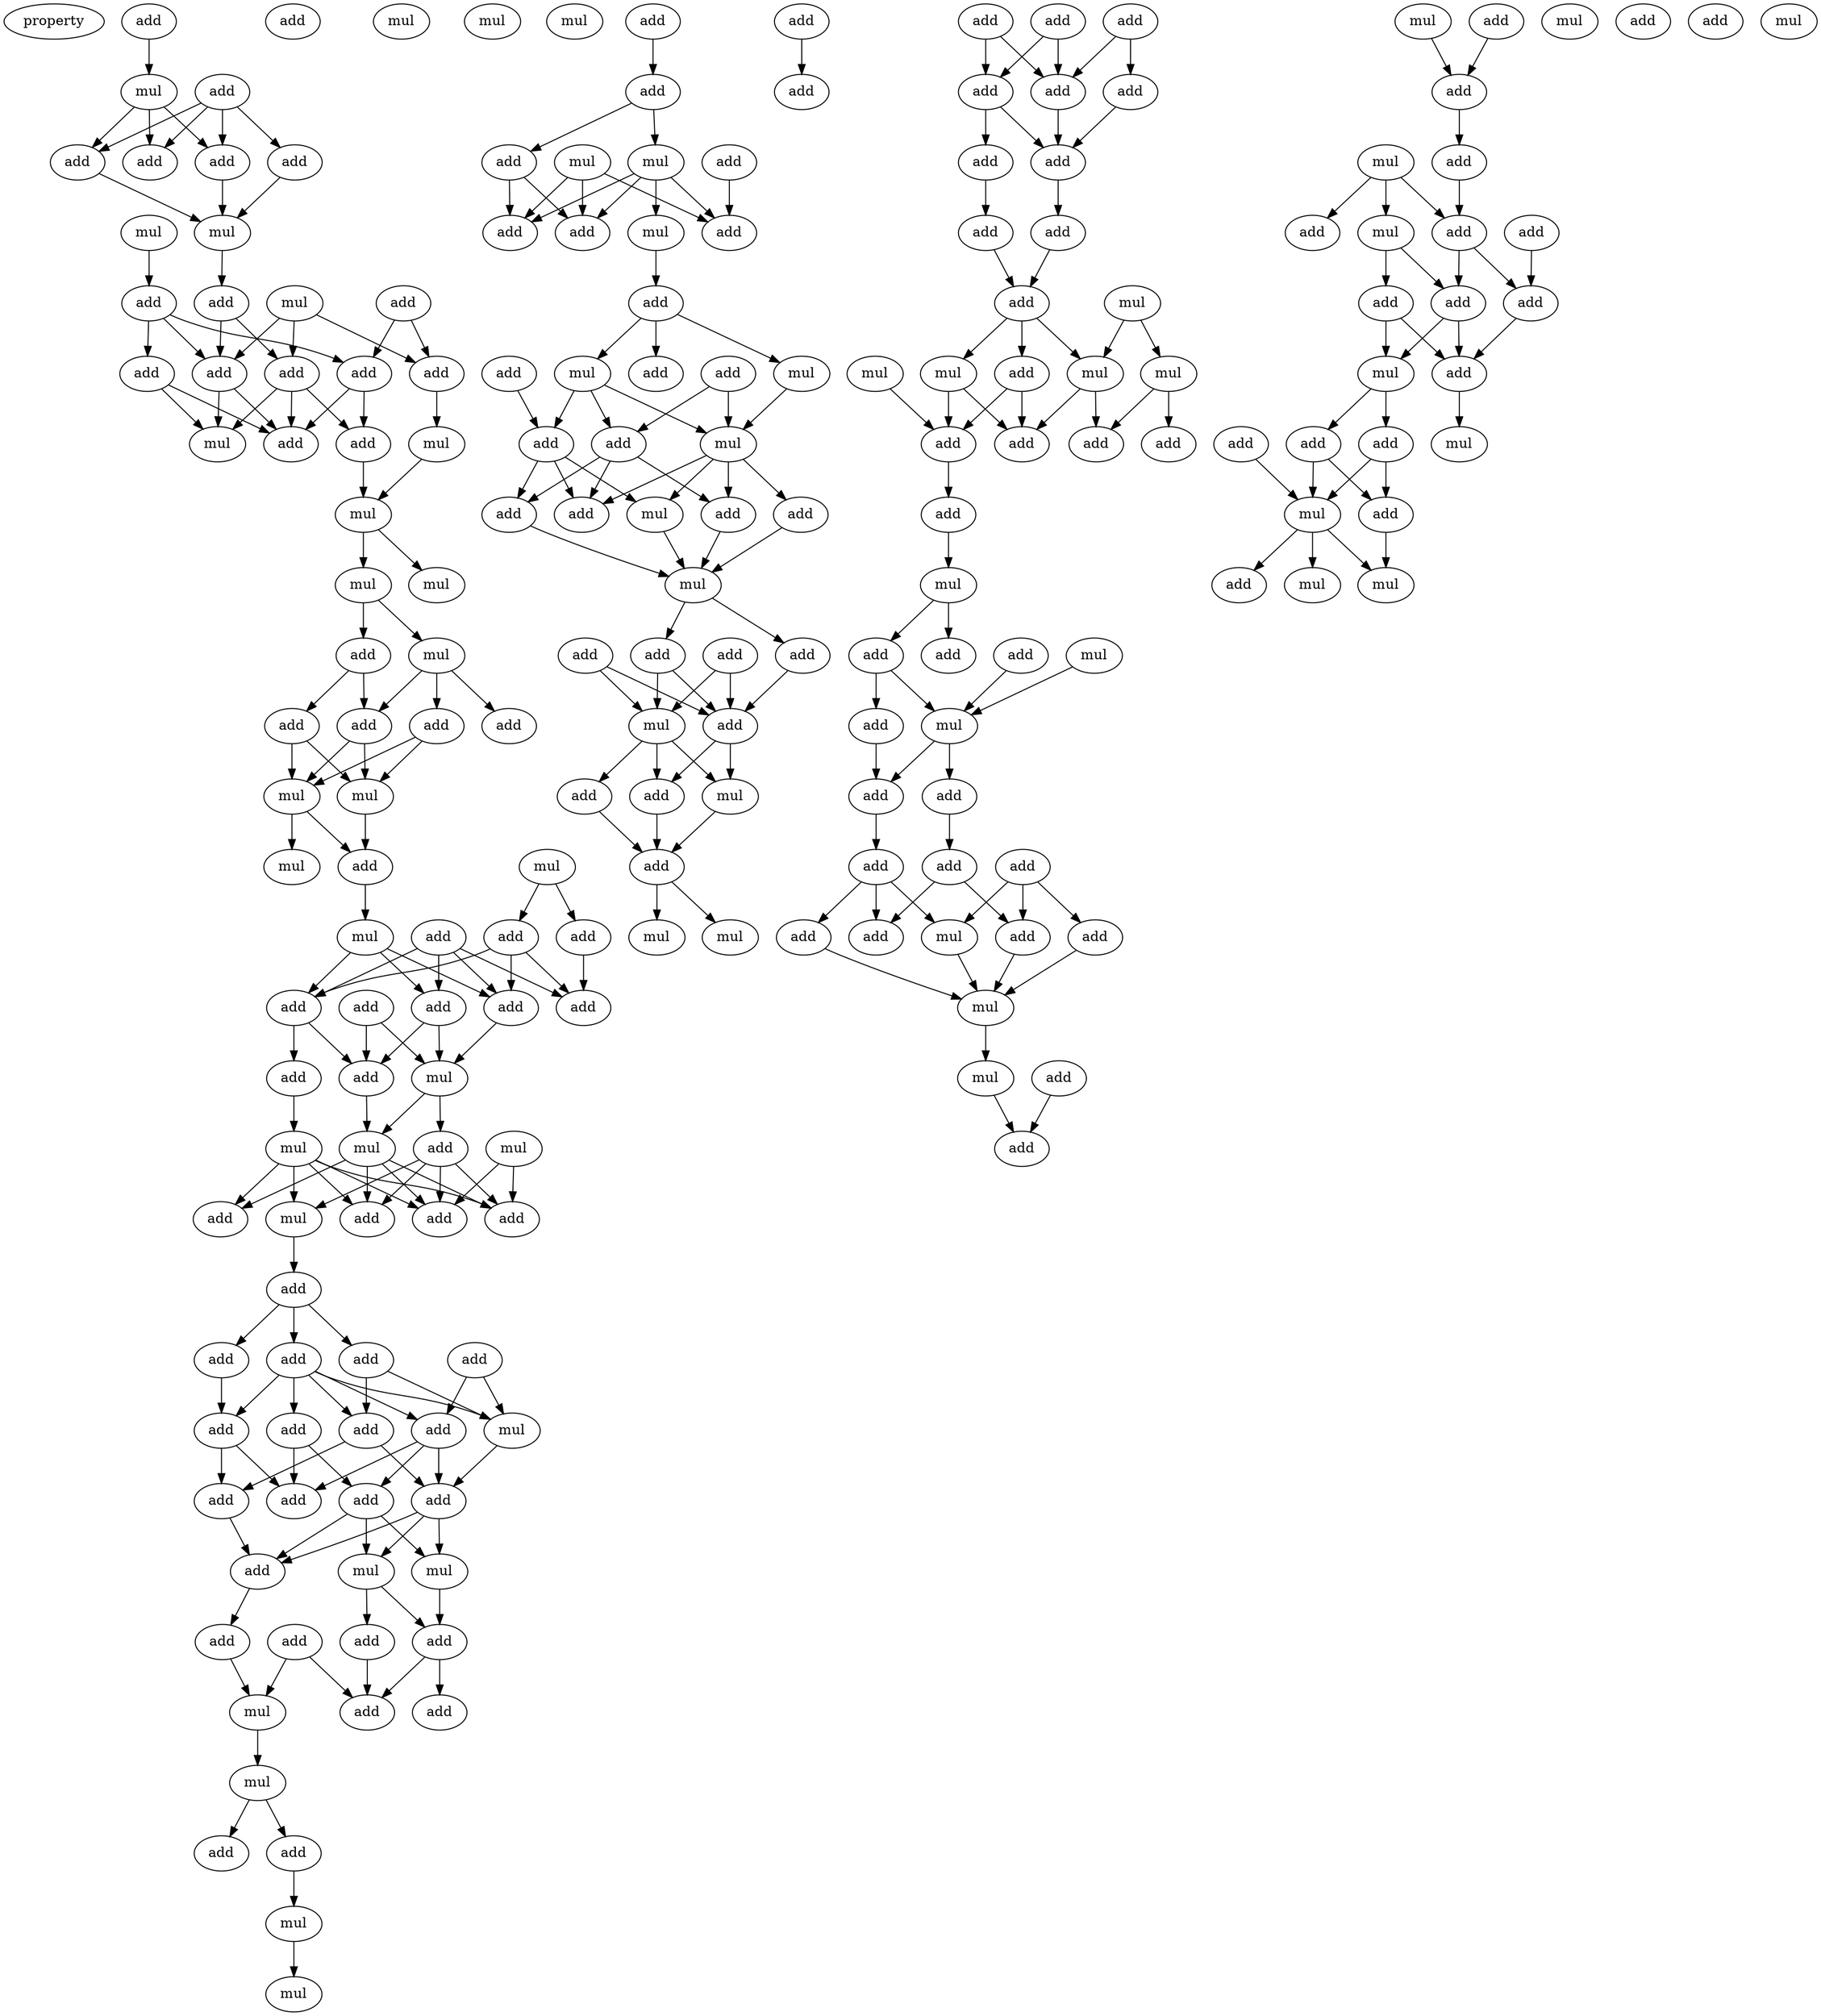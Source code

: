 digraph {
    node [fontcolor=black]
    property [mul=2,lf=1.2]
    0 [ label = add ];
    1 [ label = add ];
    2 [ label = mul ];
    3 [ label = add ];
    4 [ label = add ];
    5 [ label = add ];
    6 [ label = add ];
    7 [ label = add ];
    8 [ label = mul ];
    9 [ label = mul ];
    10 [ label = add ];
    11 [ label = add ];
    12 [ label = mul ];
    13 [ label = add ];
    14 [ label = add ];
    15 [ label = add ];
    16 [ label = add ];
    17 [ label = add ];
    18 [ label = add ];
    19 [ label = mul ];
    20 [ label = add ];
    21 [ label = add ];
    22 [ label = mul ];
    23 [ label = mul ];
    24 [ label = mul ];
    25 [ label = mul ];
    26 [ label = mul ];
    27 [ label = add ];
    28 [ label = mul ];
    29 [ label = add ];
    30 [ label = mul ];
    31 [ label = add ];
    32 [ label = add ];
    33 [ label = add ];
    34 [ label = mul ];
    35 [ label = mul ];
    36 [ label = mul ];
    37 [ label = mul ];
    38 [ label = add ];
    39 [ label = add ];
    40 [ label = mul ];
    41 [ label = add ];
    42 [ label = add ];
    43 [ label = add ];
    44 [ label = add ];
    45 [ label = add ];
    46 [ label = add ];
    47 [ label = add ];
    48 [ label = add ];
    49 [ label = mul ];
    50 [ label = add ];
    51 [ label = mul ];
    52 [ label = mul ];
    53 [ label = mul ];
    54 [ label = add ];
    55 [ label = add ];
    56 [ label = add ];
    57 [ label = add ];
    58 [ label = add ];
    59 [ label = mul ];
    60 [ label = add ];
    61 [ label = add ];
    62 [ label = add ];
    63 [ label = add ];
    64 [ label = add ];
    65 [ label = add ];
    66 [ label = add ];
    67 [ label = add ];
    68 [ label = add ];
    69 [ label = mul ];
    70 [ label = add ];
    71 [ label = add ];
    72 [ label = add ];
    73 [ label = add ];
    74 [ label = mul ];
    75 [ label = mul ];
    76 [ label = add ];
    77 [ label = add ];
    78 [ label = add ];
    79 [ label = add ];
    80 [ label = add ];
    81 [ label = mul ];
    82 [ label = add ];
    83 [ label = add ];
    84 [ label = mul ];
    85 [ label = add ];
    86 [ label = add ];
    87 [ label = mul ];
    88 [ label = mul ];
    89 [ label = add ];
    90 [ label = mul ];
    91 [ label = add ];
    92 [ label = mul ];
    93 [ label = add ];
    94 [ label = mul ];
    95 [ label = add ];
    96 [ label = add ];
    97 [ label = mul ];
    98 [ label = add ];
    99 [ label = add ];
    100 [ label = add ];
    101 [ label = mul ];
    102 [ label = add ];
    103 [ label = add ];
    104 [ label = mul ];
    105 [ label = add ];
    106 [ label = add ];
    107 [ label = mul ];
    108 [ label = add ];
    109 [ label = add ];
    110 [ label = add ];
    111 [ label = add ];
    112 [ label = add ];
    113 [ label = mul ];
    114 [ label = mul ];
    115 [ label = add ];
    116 [ label = add ];
    117 [ label = add ];
    118 [ label = add ];
    119 [ label = add ];
    120 [ label = mul ];
    121 [ label = add ];
    122 [ label = add ];
    123 [ label = mul ];
    124 [ label = add ];
    125 [ label = mul ];
    126 [ label = add ];
    127 [ label = mul ];
    128 [ label = add ];
    129 [ label = add ];
    130 [ label = add ];
    131 [ label = add ];
    132 [ label = add ];
    133 [ label = add ];
    134 [ label = add ];
    135 [ label = add ];
    136 [ label = add ];
    137 [ label = add ];
    138 [ label = add ];
    139 [ label = add ];
    140 [ label = mul ];
    141 [ label = mul ];
    142 [ label = add ];
    143 [ label = mul ];
    144 [ label = mul ];
    145 [ label = mul ];
    146 [ label = add ];
    147 [ label = add ];
    148 [ label = add ];
    149 [ label = add ];
    150 [ label = add ];
    151 [ label = mul ];
    152 [ label = add ];
    153 [ label = mul ];
    154 [ label = add ];
    155 [ label = add ];
    156 [ label = mul ];
    157 [ label = add ];
    158 [ label = add ];
    159 [ label = add ];
    160 [ label = add ];
    161 [ label = add ];
    162 [ label = add ];
    163 [ label = add ];
    164 [ label = add ];
    165 [ label = mul ];
    166 [ label = add ];
    167 [ label = add ];
    168 [ label = mul ];
    169 [ label = add ];
    170 [ label = mul ];
    171 [ label = add ];
    172 [ label = mul ];
    173 [ label = mul ];
    174 [ label = add ];
    175 [ label = add ];
    176 [ label = add ];
    177 [ label = mul ];
    178 [ label = mul ];
    179 [ label = add ];
    180 [ label = add ];
    181 [ label = add ];
    182 [ label = add ];
    183 [ label = add ];
    184 [ label = add ];
    185 [ label = add ];
    186 [ label = mul ];
    187 [ label = add ];
    188 [ label = add ];
    189 [ label = add ];
    190 [ label = add ];
    191 [ label = mul ];
    192 [ label = mul ];
    193 [ label = add ];
    194 [ label = add ];
    195 [ label = mul ];
    196 [ label = mul ];
    197 [ label = add ];
    198 [ label = mul ];
    0 -> 2 [ name = 0 ];
    2 -> 4 [ name = 1 ];
    2 -> 6 [ name = 2 ];
    2 -> 7 [ name = 3 ];
    3 -> 4 [ name = 4 ];
    3 -> 5 [ name = 5 ];
    3 -> 6 [ name = 6 ];
    3 -> 7 [ name = 7 ];
    4 -> 8 [ name = 8 ];
    5 -> 8 [ name = 9 ];
    6 -> 8 [ name = 10 ];
    8 -> 10 [ name = 11 ];
    9 -> 13 [ name = 12 ];
    10 -> 14 [ name = 13 ];
    10 -> 15 [ name = 14 ];
    11 -> 16 [ name = 15 ];
    11 -> 18 [ name = 16 ];
    12 -> 14 [ name = 17 ];
    12 -> 15 [ name = 18 ];
    12 -> 16 [ name = 19 ];
    13 -> 15 [ name = 20 ];
    13 -> 17 [ name = 21 ];
    13 -> 18 [ name = 22 ];
    14 -> 20 [ name = 23 ];
    14 -> 21 [ name = 24 ];
    14 -> 22 [ name = 25 ];
    15 -> 21 [ name = 26 ];
    15 -> 22 [ name = 27 ];
    16 -> 19 [ name = 28 ];
    17 -> 21 [ name = 29 ];
    17 -> 22 [ name = 30 ];
    18 -> 20 [ name = 31 ];
    18 -> 21 [ name = 32 ];
    19 -> 23 [ name = 33 ];
    20 -> 23 [ name = 34 ];
    23 -> 24 [ name = 35 ];
    23 -> 25 [ name = 36 ];
    24 -> 27 [ name = 37 ];
    24 -> 28 [ name = 38 ];
    27 -> 31 [ name = 39 ];
    27 -> 33 [ name = 40 ];
    28 -> 29 [ name = 41 ];
    28 -> 32 [ name = 42 ];
    28 -> 33 [ name = 43 ];
    29 -> 34 [ name = 44 ];
    29 -> 35 [ name = 45 ];
    31 -> 34 [ name = 46 ];
    31 -> 35 [ name = 47 ];
    33 -> 34 [ name = 48 ];
    33 -> 35 [ name = 49 ];
    34 -> 37 [ name = 50 ];
    34 -> 38 [ name = 51 ];
    35 -> 38 [ name = 52 ];
    36 -> 39 [ name = 53 ];
    36 -> 41 [ name = 54 ];
    38 -> 40 [ name = 55 ];
    39 -> 43 [ name = 56 ];
    39 -> 44 [ name = 57 ];
    39 -> 45 [ name = 58 ];
    40 -> 43 [ name = 59 ];
    40 -> 45 [ name = 60 ];
    40 -> 46 [ name = 61 ];
    41 -> 44 [ name = 62 ];
    42 -> 43 [ name = 63 ];
    42 -> 44 [ name = 64 ];
    42 -> 45 [ name = 65 ];
    42 -> 46 [ name = 66 ];
    43 -> 49 [ name = 67 ];
    45 -> 48 [ name = 68 ];
    45 -> 50 [ name = 69 ];
    46 -> 48 [ name = 70 ];
    46 -> 49 [ name = 71 ];
    47 -> 48 [ name = 72 ];
    47 -> 49 [ name = 73 ];
    48 -> 53 [ name = 74 ];
    49 -> 53 [ name = 75 ];
    49 -> 54 [ name = 76 ];
    50 -> 52 [ name = 77 ];
    51 -> 55 [ name = 78 ];
    51 -> 57 [ name = 79 ];
    52 -> 55 [ name = 80 ];
    52 -> 56 [ name = 81 ];
    52 -> 57 [ name = 82 ];
    52 -> 58 [ name = 83 ];
    52 -> 59 [ name = 84 ];
    53 -> 55 [ name = 85 ];
    53 -> 56 [ name = 86 ];
    53 -> 57 [ name = 87 ];
    53 -> 58 [ name = 88 ];
    54 -> 55 [ name = 89 ];
    54 -> 56 [ name = 90 ];
    54 -> 57 [ name = 91 ];
    54 -> 59 [ name = 92 ];
    59 -> 60 [ name = 93 ];
    60 -> 62 [ name = 94 ];
    60 -> 63 [ name = 95 ];
    60 -> 64 [ name = 96 ];
    61 -> 66 [ name = 97 ];
    61 -> 69 [ name = 98 ];
    62 -> 68 [ name = 99 ];
    62 -> 69 [ name = 100 ];
    63 -> 65 [ name = 101 ];
    63 -> 66 [ name = 102 ];
    63 -> 67 [ name = 103 ];
    63 -> 68 [ name = 104 ];
    63 -> 69 [ name = 105 ];
    64 -> 65 [ name = 106 ];
    65 -> 70 [ name = 107 ];
    65 -> 71 [ name = 108 ];
    66 -> 70 [ name = 109 ];
    66 -> 72 [ name = 110 ];
    66 -> 73 [ name = 111 ];
    67 -> 70 [ name = 112 ];
    67 -> 73 [ name = 113 ];
    68 -> 71 [ name = 114 ];
    68 -> 72 [ name = 115 ];
    69 -> 72 [ name = 116 ];
    71 -> 76 [ name = 117 ];
    72 -> 74 [ name = 118 ];
    72 -> 75 [ name = 119 ];
    72 -> 76 [ name = 120 ];
    73 -> 74 [ name = 121 ];
    73 -> 75 [ name = 122 ];
    73 -> 76 [ name = 123 ];
    74 -> 77 [ name = 124 ];
    74 -> 80 [ name = 125 ];
    75 -> 77 [ name = 126 ];
    76 -> 79 [ name = 127 ];
    77 -> 82 [ name = 128 ];
    77 -> 83 [ name = 129 ];
    78 -> 81 [ name = 130 ];
    78 -> 83 [ name = 131 ];
    79 -> 81 [ name = 132 ];
    80 -> 83 [ name = 133 ];
    81 -> 84 [ name = 134 ];
    84 -> 85 [ name = 135 ];
    84 -> 86 [ name = 136 ];
    86 -> 88 [ name = 137 ];
    88 -> 90 [ name = 138 ];
    89 -> 91 [ name = 139 ];
    91 -> 94 [ name = 140 ];
    91 -> 95 [ name = 141 ];
    92 -> 96 [ name = 142 ];
    92 -> 98 [ name = 143 ];
    92 -> 99 [ name = 144 ];
    93 -> 99 [ name = 145 ];
    94 -> 96 [ name = 146 ];
    94 -> 97 [ name = 147 ];
    94 -> 98 [ name = 148 ];
    94 -> 99 [ name = 149 ];
    95 -> 96 [ name = 150 ];
    95 -> 98 [ name = 151 ];
    97 -> 100 [ name = 152 ];
    100 -> 101 [ name = 153 ];
    100 -> 104 [ name = 154 ];
    100 -> 105 [ name = 155 ];
    101 -> 106 [ name = 156 ];
    101 -> 107 [ name = 157 ];
    101 -> 108 [ name = 158 ];
    102 -> 108 [ name = 159 ];
    103 -> 106 [ name = 160 ];
    103 -> 107 [ name = 161 ];
    104 -> 107 [ name = 162 ];
    106 -> 110 [ name = 163 ];
    106 -> 111 [ name = 164 ];
    106 -> 112 [ name = 165 ];
    107 -> 109 [ name = 166 ];
    107 -> 110 [ name = 167 ];
    107 -> 112 [ name = 168 ];
    107 -> 113 [ name = 169 ];
    108 -> 111 [ name = 170 ];
    108 -> 112 [ name = 171 ];
    108 -> 113 [ name = 172 ];
    109 -> 114 [ name = 173 ];
    110 -> 114 [ name = 174 ];
    111 -> 114 [ name = 175 ];
    113 -> 114 [ name = 176 ];
    114 -> 117 [ name = 177 ];
    114 -> 118 [ name = 178 ];
    115 -> 119 [ name = 179 ];
    115 -> 120 [ name = 180 ];
    116 -> 119 [ name = 181 ];
    116 -> 120 [ name = 182 ];
    117 -> 119 [ name = 183 ];
    118 -> 119 [ name = 184 ];
    118 -> 120 [ name = 185 ];
    119 -> 122 [ name = 186 ];
    119 -> 123 [ name = 187 ];
    120 -> 121 [ name = 188 ];
    120 -> 122 [ name = 189 ];
    120 -> 123 [ name = 190 ];
    121 -> 124 [ name = 191 ];
    122 -> 124 [ name = 192 ];
    123 -> 124 [ name = 193 ];
    124 -> 125 [ name = 194 ];
    124 -> 127 [ name = 195 ];
    126 -> 128 [ name = 196 ];
    129 -> 132 [ name = 197 ];
    129 -> 133 [ name = 198 ];
    130 -> 132 [ name = 199 ];
    130 -> 133 [ name = 200 ];
    131 -> 133 [ name = 201 ];
    131 -> 134 [ name = 202 ];
    132 -> 135 [ name = 203 ];
    132 -> 136 [ name = 204 ];
    133 -> 136 [ name = 205 ];
    134 -> 136 [ name = 206 ];
    135 -> 137 [ name = 207 ];
    136 -> 138 [ name = 208 ];
    137 -> 139 [ name = 209 ];
    138 -> 139 [ name = 210 ];
    139 -> 141 [ name = 211 ];
    139 -> 142 [ name = 212 ];
    139 -> 143 [ name = 213 ];
    140 -> 141 [ name = 214 ];
    140 -> 144 [ name = 215 ];
    141 -> 146 [ name = 216 ];
    141 -> 149 [ name = 217 ];
    142 -> 146 [ name = 218 ];
    142 -> 148 [ name = 219 ];
    143 -> 146 [ name = 220 ];
    143 -> 148 [ name = 221 ];
    144 -> 147 [ name = 222 ];
    144 -> 149 [ name = 223 ];
    145 -> 148 [ name = 224 ];
    148 -> 150 [ name = 225 ];
    150 -> 151 [ name = 226 ];
    151 -> 154 [ name = 227 ];
    151 -> 155 [ name = 228 ];
    152 -> 156 [ name = 229 ];
    153 -> 156 [ name = 230 ];
    154 -> 156 [ name = 231 ];
    154 -> 157 [ name = 232 ];
    156 -> 158 [ name = 233 ];
    156 -> 159 [ name = 234 ];
    157 -> 159 [ name = 235 ];
    158 -> 162 [ name = 236 ];
    159 -> 161 [ name = 237 ];
    160 -> 163 [ name = 238 ];
    160 -> 165 [ name = 239 ];
    160 -> 166 [ name = 240 ];
    161 -> 164 [ name = 241 ];
    161 -> 165 [ name = 242 ];
    161 -> 167 [ name = 243 ];
    162 -> 163 [ name = 244 ];
    162 -> 167 [ name = 245 ];
    163 -> 168 [ name = 246 ];
    164 -> 168 [ name = 247 ];
    165 -> 168 [ name = 248 ];
    166 -> 168 [ name = 249 ];
    168 -> 173 [ name = 250 ];
    169 -> 174 [ name = 251 ];
    170 -> 175 [ name = 252 ];
    171 -> 175 [ name = 253 ];
    173 -> 174 [ name = 254 ];
    175 -> 176 [ name = 255 ];
    176 -> 182 [ name = 256 ];
    177 -> 178 [ name = 257 ];
    177 -> 181 [ name = 258 ];
    177 -> 182 [ name = 259 ];
    178 -> 183 [ name = 260 ];
    178 -> 184 [ name = 261 ];
    179 -> 185 [ name = 262 ];
    182 -> 184 [ name = 263 ];
    182 -> 185 [ name = 264 ];
    183 -> 186 [ name = 265 ];
    183 -> 187 [ name = 266 ];
    184 -> 186 [ name = 267 ];
    184 -> 187 [ name = 268 ];
    185 -> 187 [ name = 269 ];
    186 -> 189 [ name = 270 ];
    186 -> 190 [ name = 271 ];
    187 -> 191 [ name = 272 ];
    188 -> 192 [ name = 273 ];
    189 -> 192 [ name = 274 ];
    189 -> 193 [ name = 275 ];
    190 -> 192 [ name = 276 ];
    190 -> 193 [ name = 277 ];
    192 -> 195 [ name = 278 ];
    192 -> 196 [ name = 279 ];
    192 -> 197 [ name = 280 ];
    193 -> 196 [ name = 281 ];
}
